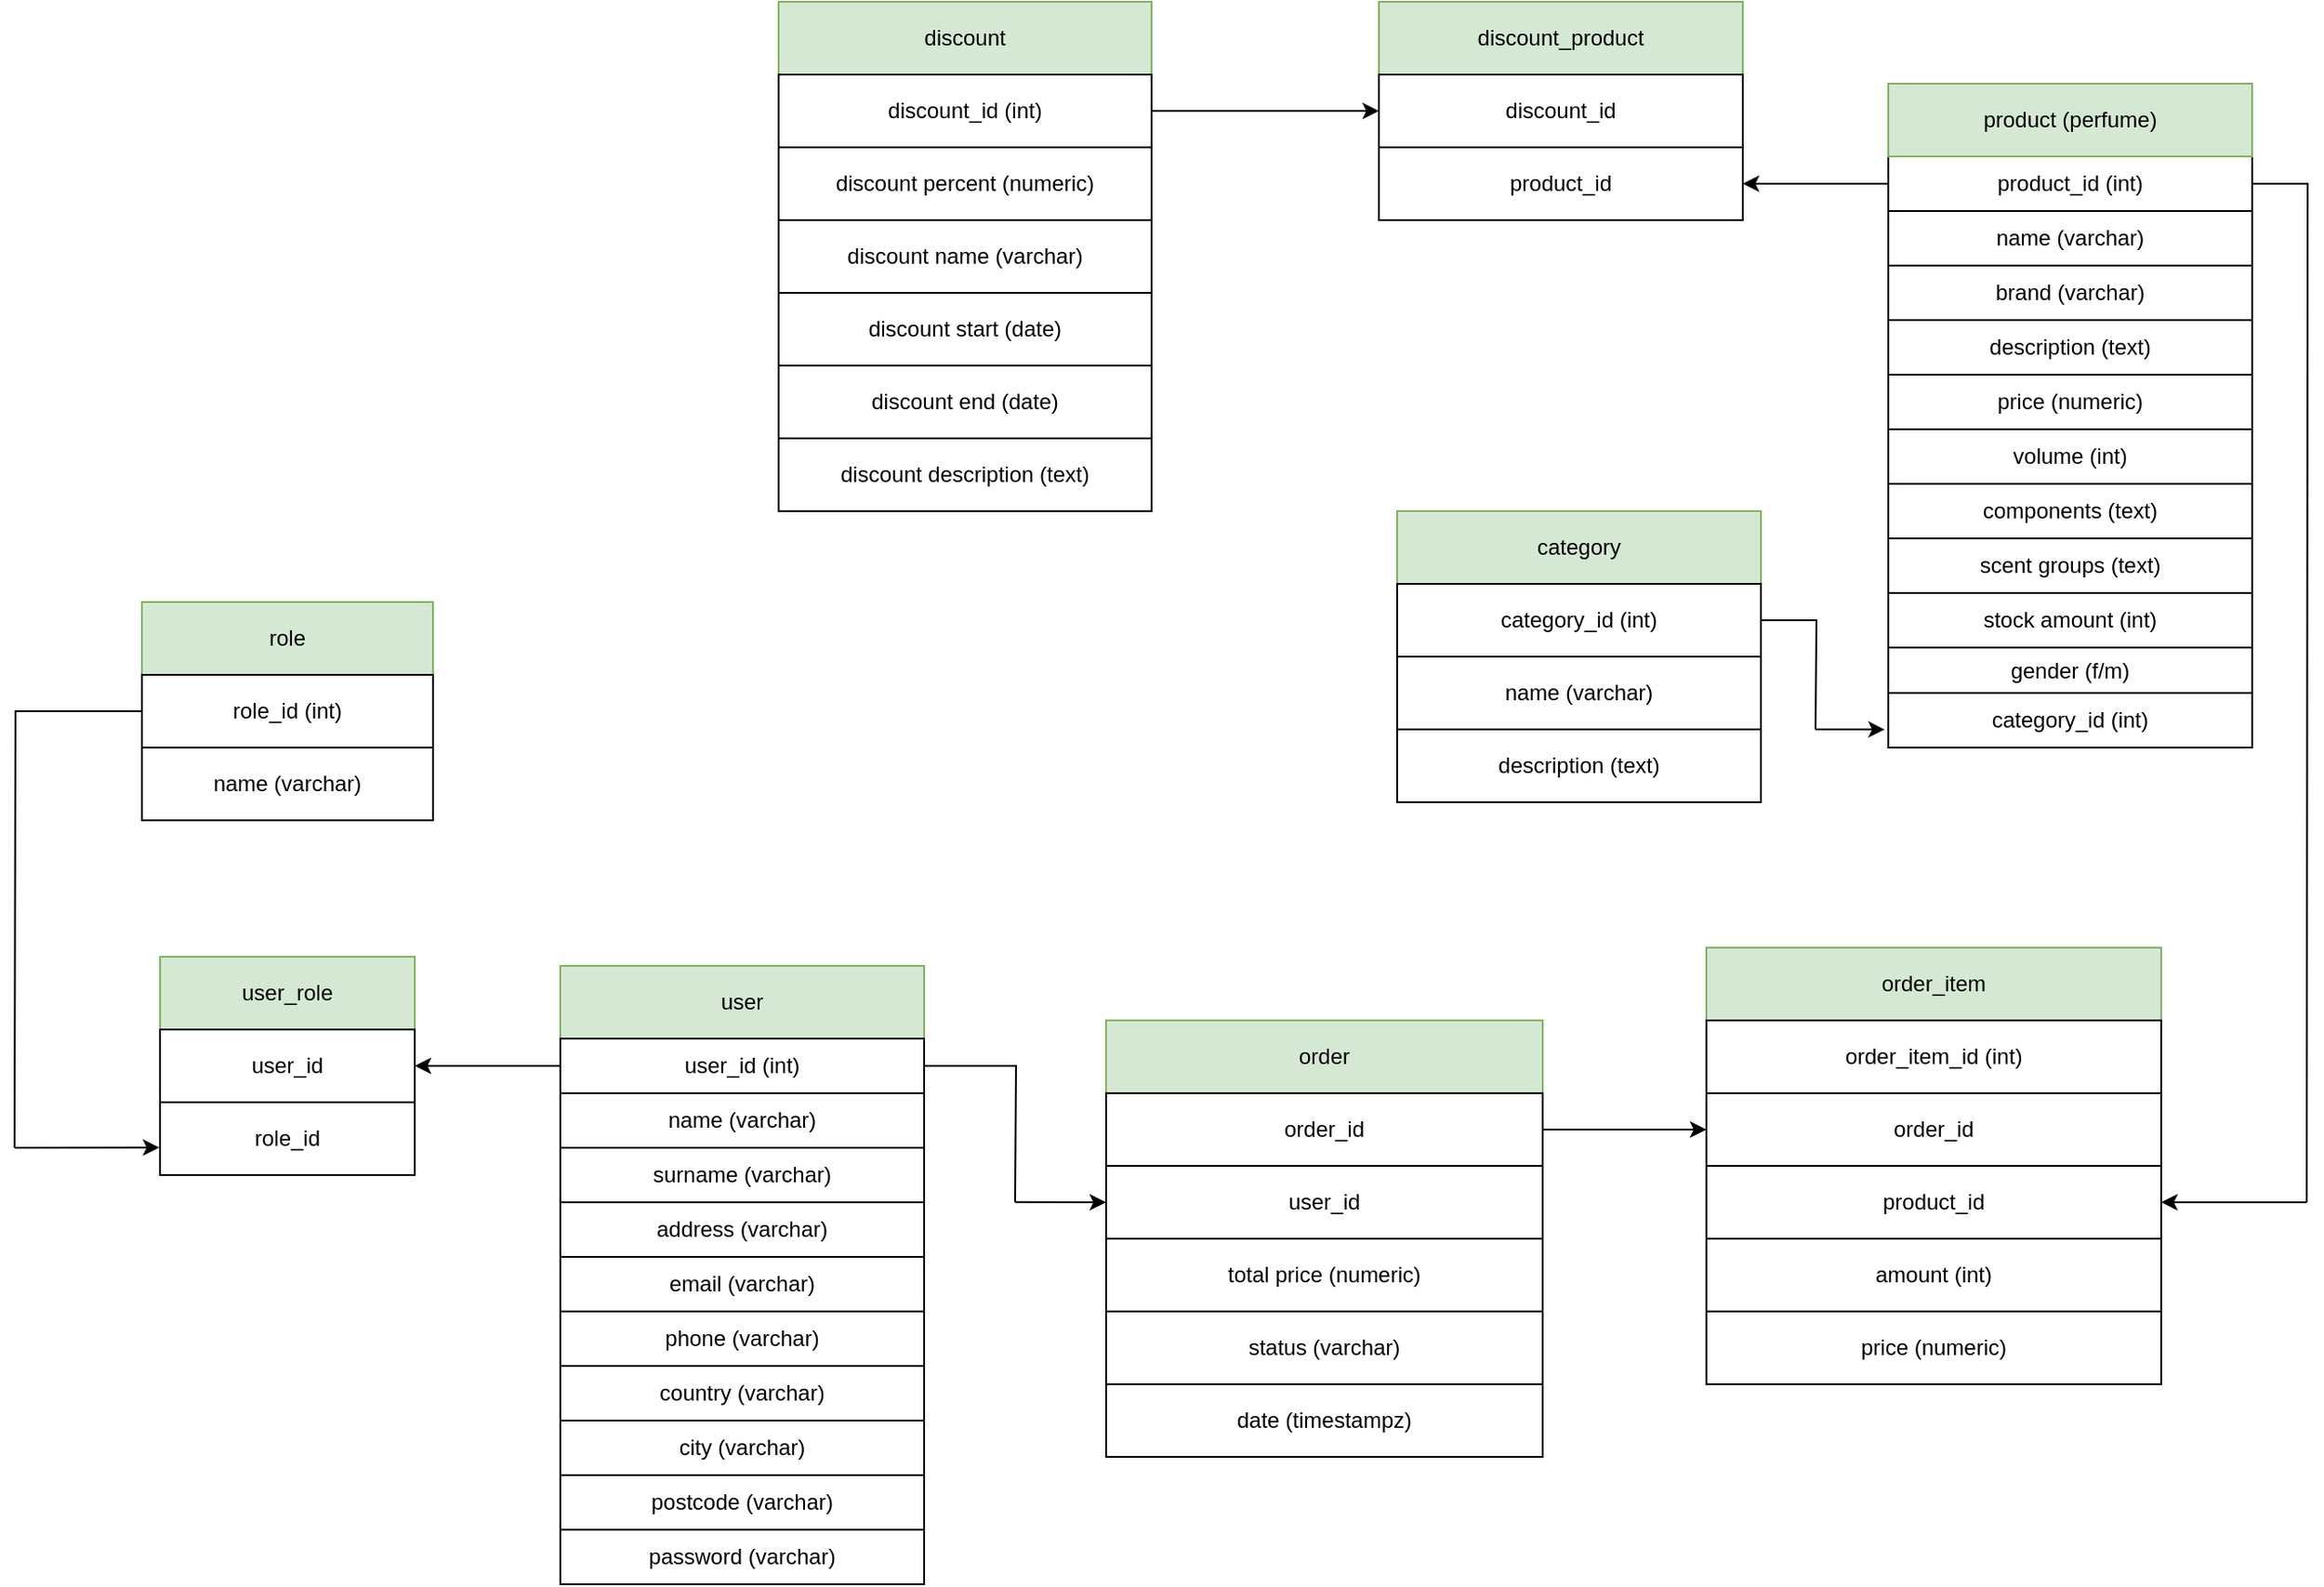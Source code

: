 <mxfile version="22.1.22" type="embed">
  <diagram name="Страница — 1" id="wMb5JtGoc4GTotsweWVl">
    <mxGraphModel dx="1431" dy="85" grid="1" gridSize="10" guides="1" tooltips="1" connect="1" arrows="1" fold="1" page="0" pageScale="1" pageWidth="827" pageHeight="1169" math="0" shadow="0">
      <root>
        <mxCell id="0" />
        <mxCell id="1" parent="0" />
        <mxCell id="jkUJTz2cRrIhwqvdBRO4-59" value="" style="rounded=0;whiteSpace=wrap;html=1;" parent="1" vertex="1">
          <mxGeometry x="-610" y="530" width="200" height="220" as="geometry" />
        </mxCell>
        <mxCell id="jkUJTz2cRrIhwqvdBRO4-1" value="" style="rounded=0;whiteSpace=wrap;html=1;" parent="1" vertex="1">
          <mxGeometry x="120" y="45" width="200" height="280" as="geometry" />
        </mxCell>
        <mxCell id="jkUJTz2cRrIhwqvdBRO4-43" style="edgeStyle=none;rounded=0;orthogonalLoop=1;jettySize=auto;html=1;exitX=0;exitY=0.25;exitDx=0;exitDy=0;" parent="1" source="jkUJTz2cRrIhwqvdBRO4-1" target="jkUJTz2cRrIhwqvdBRO4-1" edge="1">
          <mxGeometry relative="1" as="geometry" />
        </mxCell>
        <mxCell id="jkUJTz2cRrIhwqvdBRO4-45" style="edgeStyle=none;shape=link;rounded=0;orthogonalLoop=1;jettySize=auto;html=1;exitX=0;exitY=0.25;exitDx=0;exitDy=0;" parent="1" source="jkUJTz2cRrIhwqvdBRO4-1" target="jkUJTz2cRrIhwqvdBRO4-1" edge="1">
          <mxGeometry relative="1" as="geometry" />
        </mxCell>
        <mxCell id="jkUJTz2cRrIhwqvdBRO4-46" value="user" style="rounded=0;whiteSpace=wrap;html=1;fillColor=#d5e8d4;strokeColor=#82b366;" parent="1" vertex="1">
          <mxGeometry x="-610" y="530" width="200" height="40" as="geometry" />
        </mxCell>
        <mxCell id="yWRuPxkpFBb5-WaLdx78-37" style="edgeStyle=orthogonalEdgeStyle;rounded=0;orthogonalLoop=1;jettySize=auto;html=1;exitX=1;exitY=0.5;exitDx=0;exitDy=0;endArrow=none;endFill=0;" parent="1" source="jkUJTz2cRrIhwqvdBRO4-47" edge="1">
          <mxGeometry relative="1" as="geometry">
            <mxPoint x="350" y="660" as="targetPoint" />
          </mxGeometry>
        </mxCell>
        <mxCell id="jkUJTz2cRrIhwqvdBRO4-47" value="product_id (int)" style="rounded=0;whiteSpace=wrap;html=1;" parent="1" vertex="1">
          <mxGeometry x="120" y="85" width="200" height="30" as="geometry" />
        </mxCell>
        <mxCell id="jkUJTz2cRrIhwqvdBRO4-52" value="name (varchar)" style="rounded=0;whiteSpace=wrap;html=1;" parent="1" vertex="1">
          <mxGeometry x="120" y="115" width="200" height="30" as="geometry" />
        </mxCell>
        <mxCell id="jkUJTz2cRrIhwqvdBRO4-53" value="brand (varchar)" style="rounded=0;whiteSpace=wrap;html=1;" parent="1" vertex="1">
          <mxGeometry x="120" y="145" width="200" height="30" as="geometry" />
        </mxCell>
        <mxCell id="jkUJTz2cRrIhwqvdBRO4-54" value="description (text)" style="rounded=0;whiteSpace=wrap;html=1;" parent="1" vertex="1">
          <mxGeometry x="120" y="175" width="200" height="30" as="geometry" />
        </mxCell>
        <mxCell id="jkUJTz2cRrIhwqvdBRO4-55" value="price (numeric)" style="rounded=0;whiteSpace=wrap;html=1;" parent="1" vertex="1">
          <mxGeometry x="120" y="205" width="200" height="30" as="geometry" />
        </mxCell>
        <mxCell id="jkUJTz2cRrIhwqvdBRO4-56" value="volume (int)" style="rounded=0;whiteSpace=wrap;html=1;" parent="1" vertex="1">
          <mxGeometry x="120" y="235" width="200" height="30" as="geometry" />
        </mxCell>
        <mxCell id="jkUJTz2cRrIhwqvdBRO4-57" value="components (text)" style="rounded=0;whiteSpace=wrap;html=1;" parent="1" vertex="1">
          <mxGeometry x="120" y="265" width="200" height="30" as="geometry" />
        </mxCell>
        <mxCell id="jkUJTz2cRrIhwqvdBRO4-58" value="scent groups (text)" style="rounded=0;whiteSpace=wrap;html=1;" parent="1" vertex="1">
          <mxGeometry x="120" y="295" width="200" height="30" as="geometry" />
        </mxCell>
        <mxCell id="jkUJTz2cRrIhwqvdBRO4-60" value="product (perfume)" style="rounded=0;whiteSpace=wrap;html=1;fillColor=#d5e8d4;strokeColor=#82b366;" parent="1" vertex="1">
          <mxGeometry x="120" y="45" width="200" height="40" as="geometry" />
        </mxCell>
        <mxCell id="yWRuPxkpFBb5-WaLdx78-14" style="edgeStyle=none;rounded=0;orthogonalLoop=1;jettySize=auto;html=1;exitX=1;exitY=0.5;exitDx=0;exitDy=0;" parent="1" source="jkUJTz2cRrIhwqvdBRO4-65" target="yWRuPxkpFBb5-WaLdx78-11" edge="1">
          <mxGeometry relative="1" as="geometry" />
        </mxCell>
        <mxCell id="yWRuPxkpFBb5-WaLdx78-46" style="edgeStyle=orthogonalEdgeStyle;rounded=0;orthogonalLoop=1;jettySize=auto;html=1;exitX=1;exitY=0.5;exitDx=0;exitDy=0;endArrow=none;endFill=0;" parent="1" source="jkUJTz2cRrIhwqvdBRO4-65" edge="1">
          <mxGeometry relative="1" as="geometry">
            <mxPoint x="-360" y="660" as="targetPoint" />
          </mxGeometry>
        </mxCell>
        <mxCell id="jkUJTz2cRrIhwqvdBRO4-65" value="user_id (int)" style="rounded=0;whiteSpace=wrap;html=1;" parent="1" vertex="1">
          <mxGeometry x="-610" y="570" width="200" height="30" as="geometry" />
        </mxCell>
        <mxCell id="jkUJTz2cRrIhwqvdBRO4-66" value="name (varchar)" style="rounded=0;whiteSpace=wrap;html=1;" parent="1" vertex="1">
          <mxGeometry x="-610" y="600" width="200" height="30" as="geometry" />
        </mxCell>
        <mxCell id="jkUJTz2cRrIhwqvdBRO4-68" value="surname&amp;nbsp;(varchar)" style="rounded=0;whiteSpace=wrap;html=1;" parent="1" vertex="1">
          <mxGeometry x="-610" y="630" width="200" height="30" as="geometry" />
        </mxCell>
        <mxCell id="jkUJTz2cRrIhwqvdBRO4-69" value="address&amp;nbsp;(varchar)" style="rounded=0;whiteSpace=wrap;html=1;" parent="1" vertex="1">
          <mxGeometry x="-610" y="660" width="200" height="30" as="geometry" />
        </mxCell>
        <mxCell id="jkUJTz2cRrIhwqvdBRO4-70" value="email&amp;nbsp;(varchar)" style="rounded=0;whiteSpace=wrap;html=1;" parent="1" vertex="1">
          <mxGeometry x="-610" y="690" width="200" height="30" as="geometry" />
        </mxCell>
        <mxCell id="jkUJTz2cRrIhwqvdBRO4-73" value="phone&amp;nbsp;(varchar)" style="rounded=0;whiteSpace=wrap;html=1;" parent="1" vertex="1">
          <mxGeometry x="-610" y="720" width="200" height="30" as="geometry" />
        </mxCell>
        <mxCell id="jkUJTz2cRrIhwqvdBRO4-74" value="stock amount (int)" style="rounded=0;whiteSpace=wrap;html=1;" parent="1" vertex="1">
          <mxGeometry x="120" y="325" width="200" height="30" as="geometry" />
        </mxCell>
        <mxCell id="jkUJTz2cRrIhwqvdBRO4-83" value="" style="rounded=0;whiteSpace=wrap;html=1;" parent="1" vertex="1">
          <mxGeometry x="-150" y="280" width="200" height="160" as="geometry" />
        </mxCell>
        <mxCell id="jkUJTz2cRrIhwqvdBRO4-84" value="category" style="rounded=0;whiteSpace=wrap;html=1;fillColor=#d5e8d4;strokeColor=#82b366;" parent="1" vertex="1">
          <mxGeometry x="-150" y="280" width="200" height="40" as="geometry" />
        </mxCell>
        <mxCell id="4" style="edgeStyle=orthogonalEdgeStyle;rounded=0;orthogonalLoop=1;jettySize=auto;html=1;exitX=1;exitY=0.5;exitDx=0;exitDy=0;endArrow=none;endFill=0;" parent="1" source="jkUJTz2cRrIhwqvdBRO4-85" edge="1">
          <mxGeometry relative="1" as="geometry">
            <mxPoint x="80" y="400" as="targetPoint" />
          </mxGeometry>
        </mxCell>
        <mxCell id="jkUJTz2cRrIhwqvdBRO4-85" value="category_id (int)" style="rounded=0;whiteSpace=wrap;html=1;" parent="1" vertex="1">
          <mxGeometry x="-150" y="320" width="200" height="40" as="geometry" />
        </mxCell>
        <mxCell id="jkUJTz2cRrIhwqvdBRO4-86" value="name (varchar)" style="rounded=0;whiteSpace=wrap;html=1;" parent="1" vertex="1">
          <mxGeometry x="-150" y="360" width="200" height="40" as="geometry" />
        </mxCell>
        <mxCell id="jkUJTz2cRrIhwqvdBRO4-87" value="description (text)" style="rounded=0;whiteSpace=wrap;html=1;" parent="1" vertex="1">
          <mxGeometry x="-150" y="400" width="200" height="40" as="geometry" />
        </mxCell>
        <mxCell id="jkUJTz2cRrIhwqvdBRO4-94" value="" style="rounded=0;whiteSpace=wrap;html=1;" parent="1" vertex="1">
          <mxGeometry x="-310" y="560" width="240" height="200" as="geometry" />
        </mxCell>
        <mxCell id="jkUJTz2cRrIhwqvdBRO4-95" value="order" style="rounded=0;whiteSpace=wrap;html=1;fillColor=#d5e8d4;strokeColor=#82b366;" parent="1" vertex="1">
          <mxGeometry x="-310" y="560" width="240" height="40" as="geometry" />
        </mxCell>
        <mxCell id="jkUJTz2cRrIhwqvdBRO4-96" value="order_id" style="rounded=0;whiteSpace=wrap;html=1;" parent="1" vertex="1">
          <mxGeometry x="-310" y="600" width="240" height="40" as="geometry" />
        </mxCell>
        <mxCell id="yWRuPxkpFBb5-WaLdx78-47" style="edgeStyle=none;rounded=0;orthogonalLoop=1;jettySize=auto;html=1;exitX=0;exitY=0.5;exitDx=0;exitDy=0;endArrow=none;endFill=0;startArrow=classic;startFill=1;" parent="1" source="jkUJTz2cRrIhwqvdBRO4-97" edge="1">
          <mxGeometry relative="1" as="geometry">
            <mxPoint x="-360.0" y="659.857" as="targetPoint" />
          </mxGeometry>
        </mxCell>
        <mxCell id="jkUJTz2cRrIhwqvdBRO4-97" value="user_id" style="rounded=0;whiteSpace=wrap;html=1;" parent="1" vertex="1">
          <mxGeometry x="-310" y="640" width="240" height="40" as="geometry" />
        </mxCell>
        <mxCell id="jkUJTz2cRrIhwqvdBRO4-98" value="total price (numeric)" style="rounded=0;whiteSpace=wrap;html=1;" parent="1" vertex="1">
          <mxGeometry x="-310" y="680" width="240" height="40" as="geometry" />
        </mxCell>
        <mxCell id="jkUJTz2cRrIhwqvdBRO4-99" value="status (varchar)" style="rounded=0;whiteSpace=wrap;html=1;" parent="1" vertex="1">
          <mxGeometry x="-310" y="720" width="240" height="40" as="geometry" />
        </mxCell>
        <mxCell id="jkUJTz2cRrIhwqvdBRO4-100" value="" style="rounded=0;whiteSpace=wrap;html=1;" parent="1" vertex="1">
          <mxGeometry x="-310" y="760" width="240" as="geometry" />
        </mxCell>
        <mxCell id="jkUJTz2cRrIhwqvdBRO4-102" value="" style="rounded=0;whiteSpace=wrap;html=1;" parent="1" vertex="1">
          <mxGeometry x="20" y="520" width="250" height="240" as="geometry" />
        </mxCell>
        <mxCell id="jkUJTz2cRrIhwqvdBRO4-103" value="order_item" style="rounded=0;whiteSpace=wrap;html=1;fillColor=#d5e8d4;strokeColor=#82b366;" parent="1" vertex="1">
          <mxGeometry x="20" y="520" width="250" height="40" as="geometry" />
        </mxCell>
        <mxCell id="jkUJTz2cRrIhwqvdBRO4-104" value="order_item_id (int)" style="rounded=0;whiteSpace=wrap;html=1;" parent="1" vertex="1">
          <mxGeometry x="20" y="560" width="250" height="40" as="geometry" />
        </mxCell>
        <mxCell id="jkUJTz2cRrIhwqvdBRO4-117" style="edgeStyle=none;rounded=0;orthogonalLoop=1;jettySize=auto;html=1;entryX=1;entryY=0.5;entryDx=0;entryDy=0;elbow=vertical;startArrow=classic;startFill=1;endArrow=none;endFill=0;" parent="1" source="jkUJTz2cRrIhwqvdBRO4-105" target="jkUJTz2cRrIhwqvdBRO4-96" edge="1">
          <mxGeometry relative="1" as="geometry" />
        </mxCell>
        <mxCell id="jkUJTz2cRrIhwqvdBRO4-105" value="order_id" style="rounded=0;whiteSpace=wrap;html=1;" parent="1" vertex="1">
          <mxGeometry x="20" y="600" width="250" height="40" as="geometry" />
        </mxCell>
        <mxCell id="yWRuPxkpFBb5-WaLdx78-38" style="edgeStyle=none;rounded=0;orthogonalLoop=1;jettySize=auto;html=1;exitX=1;exitY=0.5;exitDx=0;exitDy=0;endArrow=none;endFill=0;startArrow=classic;startFill=1;" parent="1" source="jkUJTz2cRrIhwqvdBRO4-106" edge="1">
          <mxGeometry relative="1" as="geometry">
            <mxPoint x="350" y="660" as="targetPoint" />
          </mxGeometry>
        </mxCell>
        <mxCell id="jkUJTz2cRrIhwqvdBRO4-106" value="product_id" style="rounded=0;whiteSpace=wrap;html=1;" parent="1" vertex="1">
          <mxGeometry x="20" y="640" width="250" height="40" as="geometry" />
        </mxCell>
        <mxCell id="jkUJTz2cRrIhwqvdBRO4-107" value="amount (int)" style="rounded=0;whiteSpace=wrap;html=1;" parent="1" vertex="1">
          <mxGeometry x="20" y="680" width="250" height="40" as="geometry" />
        </mxCell>
        <mxCell id="jkUJTz2cRrIhwqvdBRO4-108" value="price (numeric)" style="rounded=0;whiteSpace=wrap;html=1;" parent="1" vertex="1">
          <mxGeometry x="20" y="720" width="250" height="40" as="geometry" />
        </mxCell>
        <mxCell id="yWRuPxkpFBb5-WaLdx78-2" value="date (timestampz)" style="rounded=0;whiteSpace=wrap;html=1;" parent="1" vertex="1">
          <mxGeometry x="-310" y="760" width="240" height="40" as="geometry" />
        </mxCell>
        <mxCell id="yWRuPxkpFBb5-WaLdx78-4" value="" style="rounded=0;whiteSpace=wrap;html=1;" parent="1" vertex="1">
          <mxGeometry x="-840" y="330" width="160" height="120" as="geometry" />
        </mxCell>
        <mxCell id="yWRuPxkpFBb5-WaLdx78-5" value="role" style="rounded=0;whiteSpace=wrap;html=1;fillColor=#d5e8d4;strokeColor=#82b366;" parent="1" vertex="1">
          <mxGeometry x="-840" y="330" width="160" height="40" as="geometry" />
        </mxCell>
        <mxCell id="yWRuPxkpFBb5-WaLdx78-48" style="edgeStyle=orthogonalEdgeStyle;rounded=0;orthogonalLoop=1;jettySize=auto;html=1;exitX=0;exitY=0.5;exitDx=0;exitDy=0;endArrow=none;endFill=0;" parent="1" source="yWRuPxkpFBb5-WaLdx78-6" edge="1">
          <mxGeometry relative="1" as="geometry">
            <mxPoint x="-910" y="630" as="targetPoint" />
          </mxGeometry>
        </mxCell>
        <mxCell id="yWRuPxkpFBb5-WaLdx78-6" value="role_id (int)" style="rounded=0;whiteSpace=wrap;html=1;" parent="1" vertex="1">
          <mxGeometry x="-840" y="370" width="160" height="40" as="geometry" />
        </mxCell>
        <mxCell id="yWRuPxkpFBb5-WaLdx78-7" value="name (varchar)" style="rounded=0;whiteSpace=wrap;html=1;" parent="1" vertex="1">
          <mxGeometry x="-840" y="410" width="160" height="40" as="geometry" />
        </mxCell>
        <mxCell id="yWRuPxkpFBb5-WaLdx78-9" value="" style="rounded=0;whiteSpace=wrap;html=1;" parent="1" vertex="1">
          <mxGeometry x="-830" y="525" width="140" height="120" as="geometry" />
        </mxCell>
        <mxCell id="yWRuPxkpFBb5-WaLdx78-10" value="user_role" style="rounded=0;whiteSpace=wrap;html=1;fillColor=#d5e8d4;strokeColor=#82b366;" parent="1" vertex="1">
          <mxGeometry x="-830" y="525" width="140" height="40" as="geometry" />
        </mxCell>
        <mxCell id="yWRuPxkpFBb5-WaLdx78-11" value="user_id" style="rounded=0;whiteSpace=wrap;html=1;" parent="1" vertex="1">
          <mxGeometry x="-830" y="565" width="140" height="40" as="geometry" />
        </mxCell>
        <mxCell id="yWRuPxkpFBb5-WaLdx78-49" style="edgeStyle=none;rounded=0;orthogonalLoop=1;jettySize=auto;html=1;exitX=-0.003;exitY=0.622;exitDx=0;exitDy=0;endArrow=none;endFill=0;startArrow=classic;startFill=1;exitPerimeter=0;" parent="1" source="yWRuPxkpFBb5-WaLdx78-12" edge="1">
          <mxGeometry relative="1" as="geometry">
            <mxPoint x="-910" y="630" as="targetPoint" />
          </mxGeometry>
        </mxCell>
        <mxCell id="yWRuPxkpFBb5-WaLdx78-12" value="role_id" style="rounded=0;whiteSpace=wrap;html=1;" parent="1" vertex="1">
          <mxGeometry x="-830" y="605" width="140" height="40" as="geometry" />
        </mxCell>
        <mxCell id="yWRuPxkpFBb5-WaLdx78-19" value="" style="rounded=0;whiteSpace=wrap;html=1;" parent="1" vertex="1">
          <mxGeometry x="-490" width="205" height="160" as="geometry" />
        </mxCell>
        <mxCell id="yWRuPxkpFBb5-WaLdx78-20" value="discount" style="rounded=0;whiteSpace=wrap;html=1;fillColor=#d5e8d4;strokeColor=#82b366;" parent="1" vertex="1">
          <mxGeometry x="-490" width="205" height="40" as="geometry" />
        </mxCell>
        <mxCell id="yWRuPxkpFBb5-WaLdx78-34" style="edgeStyle=none;rounded=0;orthogonalLoop=1;jettySize=auto;html=1;exitX=1;exitY=0.5;exitDx=0;exitDy=0;entryX=0;entryY=0.5;entryDx=0;entryDy=0;" parent="1" source="yWRuPxkpFBb5-WaLdx78-21" target="yWRuPxkpFBb5-WaLdx78-32" edge="1">
          <mxGeometry relative="1" as="geometry" />
        </mxCell>
        <mxCell id="yWRuPxkpFBb5-WaLdx78-21" value="discount_id (int)" style="rounded=0;whiteSpace=wrap;html=1;" parent="1" vertex="1">
          <mxGeometry x="-490" y="40" width="205" height="40" as="geometry" />
        </mxCell>
        <mxCell id="yWRuPxkpFBb5-WaLdx78-22" value="discount percent (numeric)" style="rounded=0;whiteSpace=wrap;html=1;" parent="1" vertex="1">
          <mxGeometry x="-490" y="80" width="205" height="40" as="geometry" />
        </mxCell>
        <mxCell id="yWRuPxkpFBb5-WaLdx78-23" value="discount description (text)" style="rounded=0;whiteSpace=wrap;html=1;" parent="1" vertex="1">
          <mxGeometry x="-490" y="240" width="205" height="40" as="geometry" />
        </mxCell>
        <mxCell id="yWRuPxkpFBb5-WaLdx78-24" value="city (varchar)" style="rounded=0;whiteSpace=wrap;html=1;" parent="1" vertex="1">
          <mxGeometry x="-610" y="780" width="200" height="30" as="geometry" />
        </mxCell>
        <mxCell id="yWRuPxkpFBb5-WaLdx78-25" value="postcode (varchar)" style="rounded=0;whiteSpace=wrap;html=1;" parent="1" vertex="1">
          <mxGeometry x="-610" y="810" width="200" height="30" as="geometry" />
        </mxCell>
        <mxCell id="yWRuPxkpFBb5-WaLdx78-26" value="country&amp;nbsp;(varchar)" style="rounded=0;whiteSpace=wrap;html=1;" parent="1" vertex="1">
          <mxGeometry x="-610" y="750" width="200" height="30" as="geometry" />
        </mxCell>
        <mxCell id="yWRuPxkpFBb5-WaLdx78-27" value="discount start (date)" style="rounded=0;whiteSpace=wrap;html=1;" parent="1" vertex="1">
          <mxGeometry x="-490" y="160" width="205" height="40" as="geometry" />
        </mxCell>
        <mxCell id="yWRuPxkpFBb5-WaLdx78-29" value="discount end (date)" style="rounded=0;whiteSpace=wrap;html=1;" parent="1" vertex="1">
          <mxGeometry x="-490" y="200" width="205" height="40" as="geometry" />
        </mxCell>
        <mxCell id="yWRuPxkpFBb5-WaLdx78-30" value="" style="rounded=0;whiteSpace=wrap;html=1;" parent="1" vertex="1">
          <mxGeometry x="-160" width="200" height="120" as="geometry" />
        </mxCell>
        <mxCell id="yWRuPxkpFBb5-WaLdx78-31" value="discount_product" style="rounded=0;whiteSpace=wrap;html=1;fillColor=#d5e8d4;strokeColor=#82b366;" parent="1" vertex="1">
          <mxGeometry x="-160" width="200" height="40" as="geometry" />
        </mxCell>
        <mxCell id="yWRuPxkpFBb5-WaLdx78-32" value="discount_id" style="rounded=0;whiteSpace=wrap;html=1;" parent="1" vertex="1">
          <mxGeometry x="-160" y="40" width="200" height="40" as="geometry" />
        </mxCell>
        <mxCell id="yWRuPxkpFBb5-WaLdx78-40" style="edgeStyle=none;rounded=0;orthogonalLoop=1;jettySize=auto;html=1;endArrow=none;endFill=0;startArrow=classic;startFill=1;exitX=1;exitY=0.5;exitDx=0;exitDy=0;entryX=0;entryY=0.5;entryDx=0;entryDy=0;" parent="1" source="yWRuPxkpFBb5-WaLdx78-33" target="jkUJTz2cRrIhwqvdBRO4-47" edge="1">
          <mxGeometry relative="1" as="geometry">
            <mxPoint x="60" y="310" as="targetPoint" />
            <mxPoint x="1" y="310" as="sourcePoint" />
          </mxGeometry>
        </mxCell>
        <mxCell id="yWRuPxkpFBb5-WaLdx78-33" value="product_id" style="rounded=0;whiteSpace=wrap;html=1;" parent="1" vertex="1">
          <mxGeometry x="-160" y="80" width="200" height="40" as="geometry" />
        </mxCell>
        <mxCell id="yWRuPxkpFBb5-WaLdx78-51" value="discount name (varchar)" style="rounded=0;whiteSpace=wrap;html=1;" parent="1" vertex="1">
          <mxGeometry x="-490" y="120" width="205" height="40" as="geometry" />
        </mxCell>
        <mxCell id="OZip0dzk1UKFT6d5UYts-1" value="gender (f/m)" style="rounded=0;whiteSpace=wrap;html=1;" parent="1" vertex="1">
          <mxGeometry x="120" y="355" width="200" height="25" as="geometry" />
        </mxCell>
        <mxCell id="2" value="password (varchar)" style="rounded=0;whiteSpace=wrap;html=1;" parent="1" vertex="1">
          <mxGeometry x="-610" y="840" width="200" height="30" as="geometry" />
        </mxCell>
        <mxCell id="5" style="edgeStyle=none;rounded=0;orthogonalLoop=1;jettySize=auto;html=1;exitX=-0.01;exitY=0.669;exitDx=0;exitDy=0;endArrow=none;endFill=0;startArrow=classic;startFill=1;exitPerimeter=0;" parent="1" source="3" edge="1">
          <mxGeometry relative="1" as="geometry">
            <mxPoint x="80" y="400" as="targetPoint" />
          </mxGeometry>
        </mxCell>
        <mxCell id="3" value="category_id (int)" style="rounded=0;whiteSpace=wrap;html=1;" parent="1" vertex="1">
          <mxGeometry x="120" y="380" width="200" height="30" as="geometry" />
        </mxCell>
      </root>
    </mxGraphModel>
  </diagram>
</mxfile>
